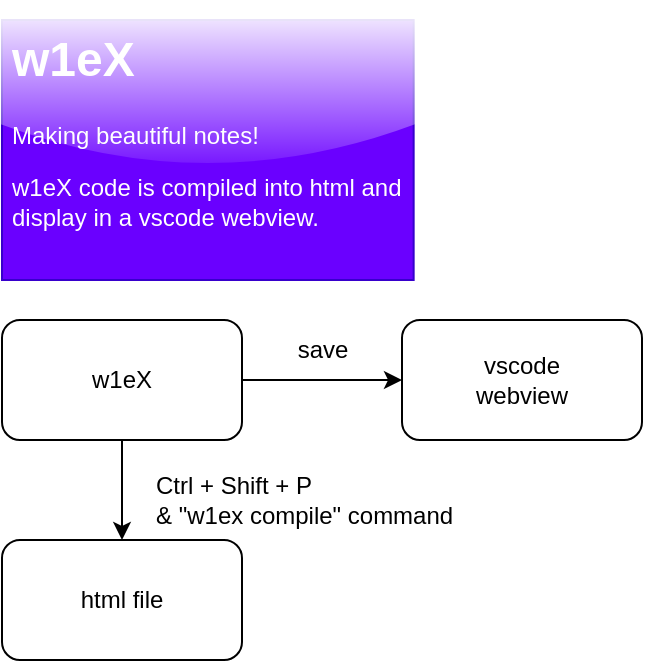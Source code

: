 <mxfile>
    <diagram id="qZRGsk6ZV9Pmae3X5Okd" name="ページ1">
        <mxGraphModel dx="481" dy="270" grid="1" gridSize="10" guides="1" tooltips="1" connect="1" arrows="1" fold="1" page="1" pageScale="1" pageWidth="827" pageHeight="1169" math="0" shadow="0">
            <root>
                <mxCell id="0"/>
                <mxCell id="1" parent="0"/>
                <mxCell id="8" value="&lt;h1&gt;w1eX&lt;/h1&gt;&lt;p&gt;Making beautiful notes!&lt;/p&gt;&lt;p&gt;&lt;span style=&quot;background-color: initial;&quot;&gt;w1eX code is compiled into html and display in a vscode webview.&lt;/span&gt;&lt;/p&gt;" style="text;html=1;strokeColor=#3700CC;fillColor=#6a00ff;spacing=5;spacingTop=-20;whiteSpace=wrap;overflow=hidden;rounded=0;glass=1;shadow=0;fontColor=#ffffff;" vertex="1" parent="1">
                    <mxGeometry x="330" y="140" width="205.83" height="130" as="geometry"/>
                </mxCell>
                <mxCell id="11" value="" style="edgeStyle=none;html=1;" edge="1" parent="1" source="9" target="10">
                    <mxGeometry relative="1" as="geometry"/>
                </mxCell>
                <mxCell id="16" value="" style="edgeStyle=none;html=1;" edge="1" parent="1" source="9" target="15">
                    <mxGeometry relative="1" as="geometry"/>
                </mxCell>
                <mxCell id="9" value="w1eX" style="rounded=1;whiteSpace=wrap;html=1;shadow=0;glass=0;sketch=0;" vertex="1" parent="1">
                    <mxGeometry x="330" y="290" width="120" height="60" as="geometry"/>
                </mxCell>
                <mxCell id="10" value="vscode&lt;br&gt;webview" style="whiteSpace=wrap;html=1;rounded=1;shadow=0;glass=0;sketch=0;" vertex="1" parent="1">
                    <mxGeometry x="530" y="290" width="120" height="60" as="geometry"/>
                </mxCell>
                <mxCell id="12" value="save" style="text;html=1;align=center;verticalAlign=middle;resizable=0;points=[];autosize=1;strokeColor=none;fillColor=none;" vertex="1" parent="1">
                    <mxGeometry x="465" y="290" width="50" height="30" as="geometry"/>
                </mxCell>
                <mxCell id="15" value="html file" style="whiteSpace=wrap;html=1;rounded=1;shadow=0;glass=0;sketch=0;" vertex="1" parent="1">
                    <mxGeometry x="330" y="400" width="120" height="60" as="geometry"/>
                </mxCell>
                <mxCell id="17" value="Ctrl + Shift + P&lt;br&gt;&amp;amp; &quot;w1ex compile&quot; command" style="text;html=1;align=left;verticalAlign=middle;resizable=0;points=[];autosize=1;strokeColor=none;fillColor=none;" vertex="1" parent="1">
                    <mxGeometry x="405" y="360" width="170" height="40" as="geometry"/>
                </mxCell>
            </root>
        </mxGraphModel>
    </diagram>
</mxfile>